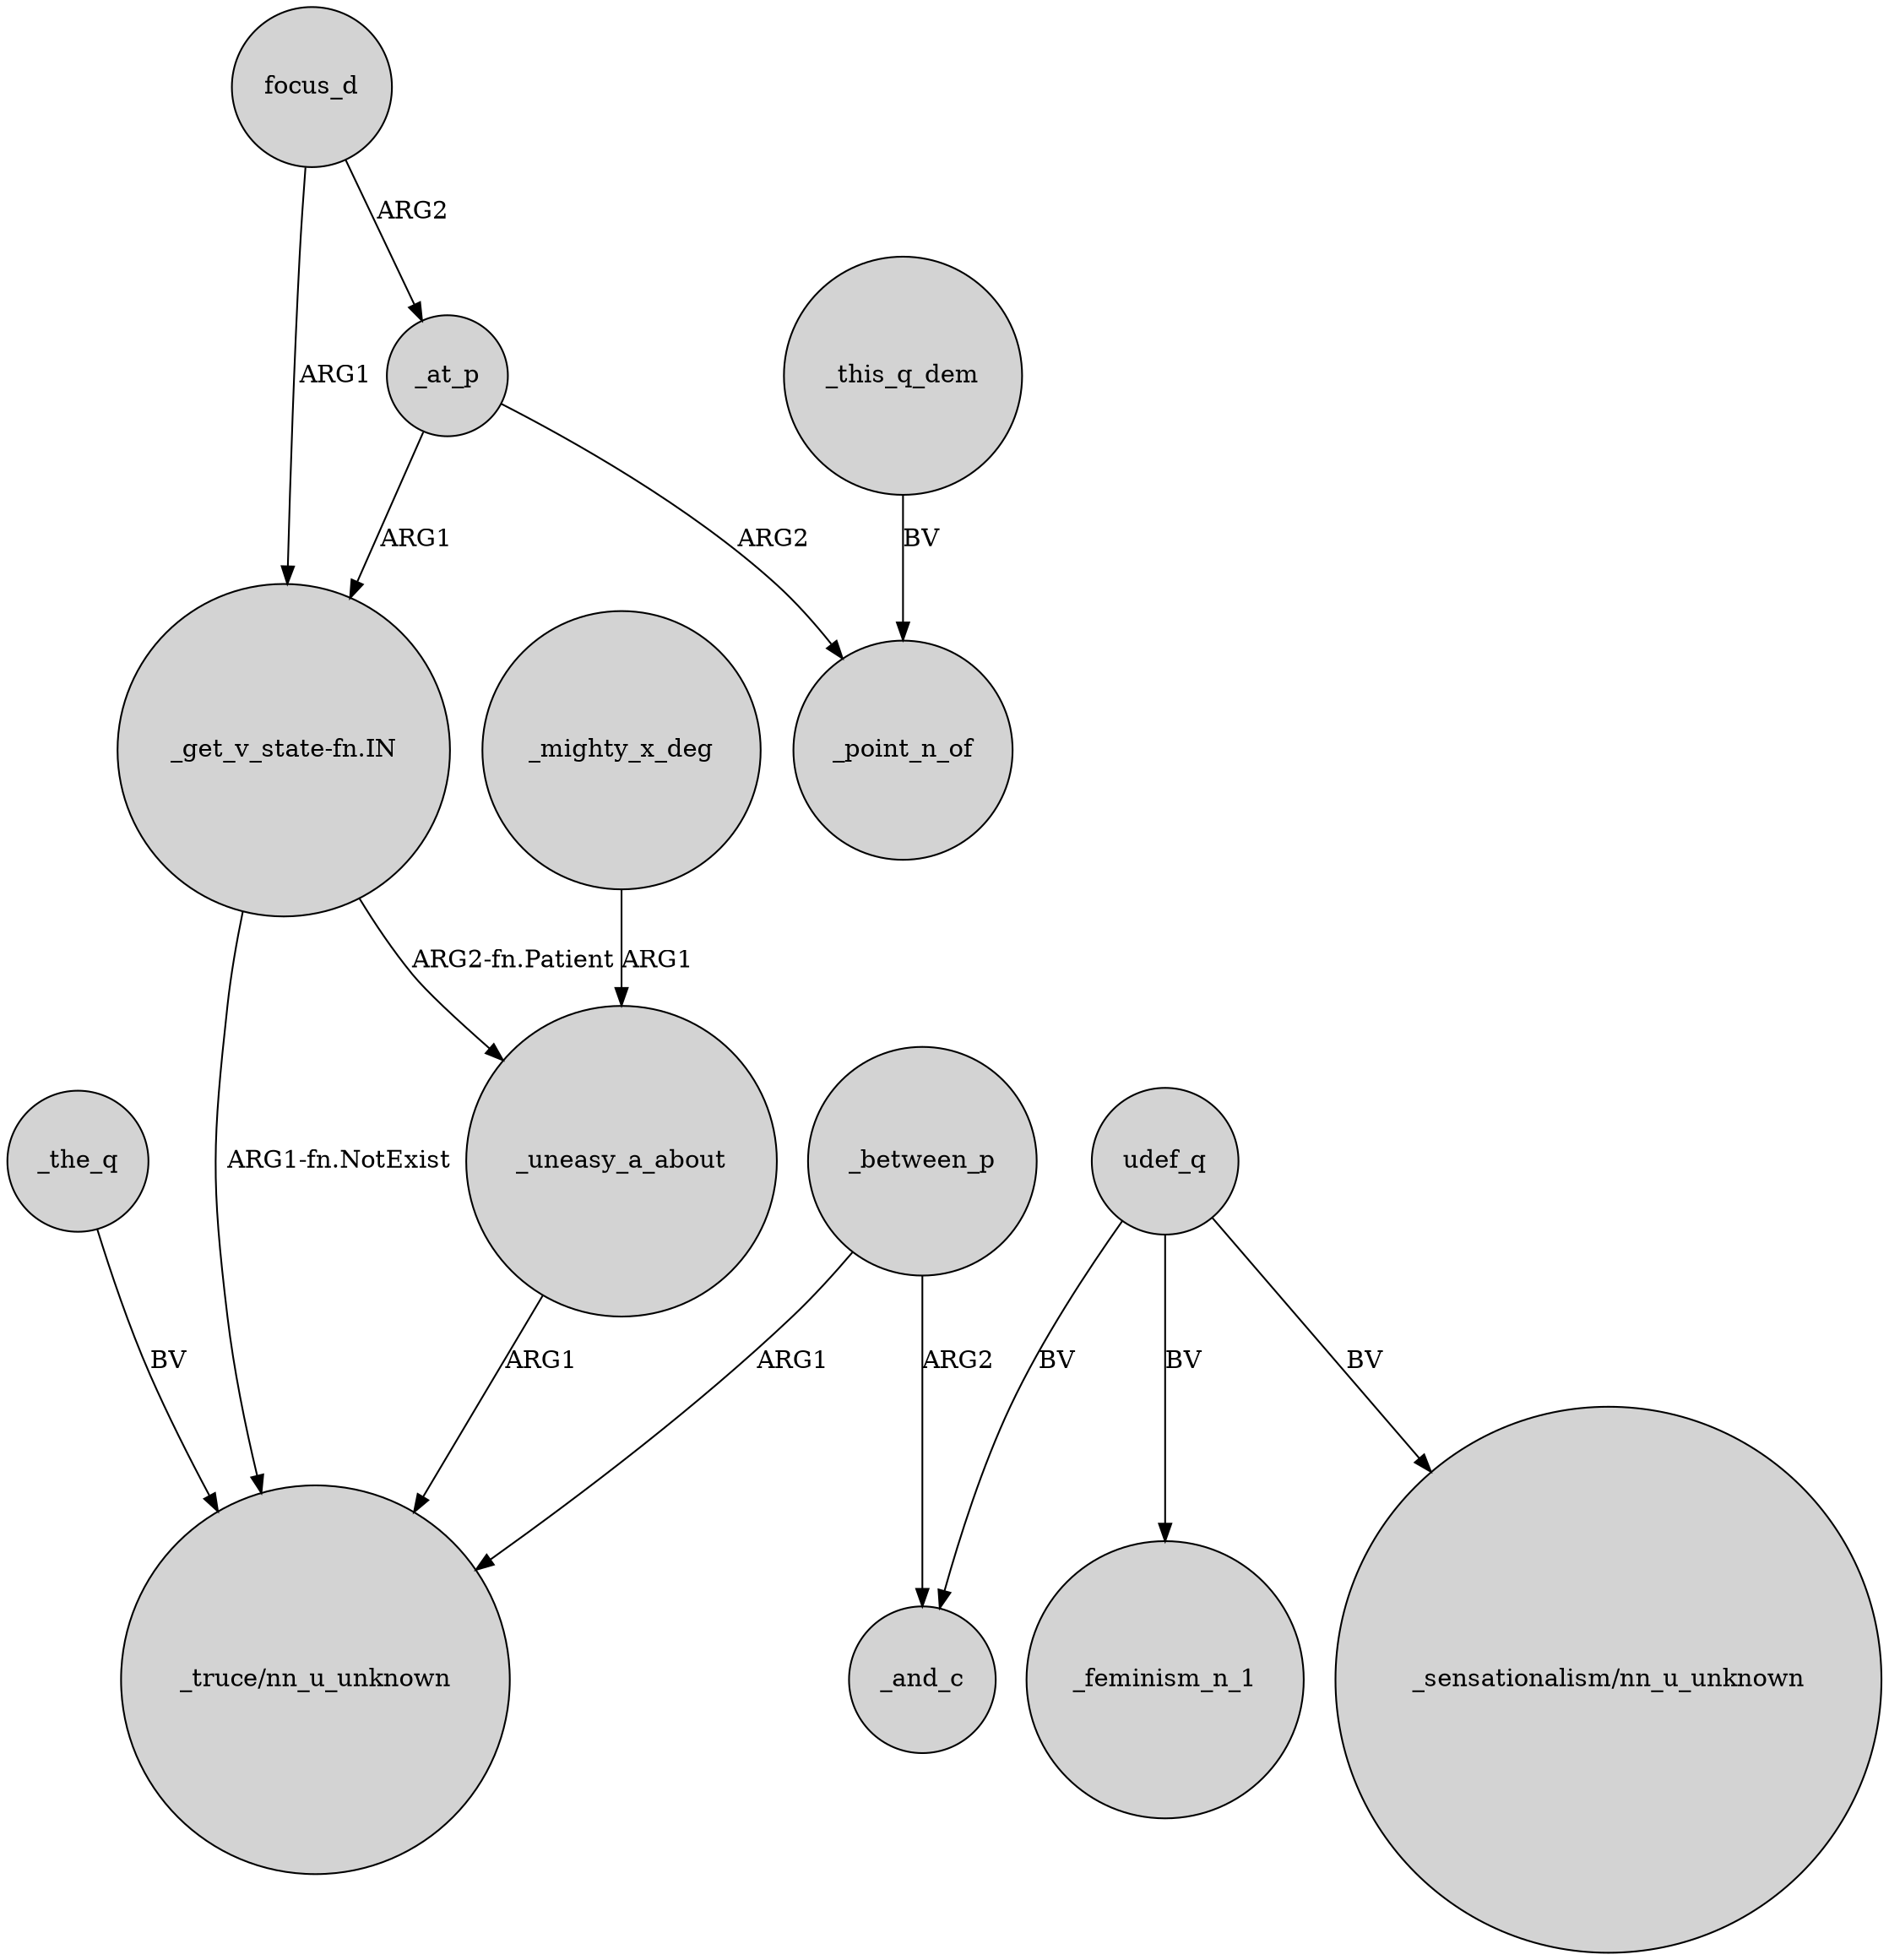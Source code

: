 digraph {
	node [shape=circle style=filled]
	"_get_v_state-fn.IN" -> "_truce/nn_u_unknown" [label="ARG1-fn.NotExist"]
	"_get_v_state-fn.IN" -> _uneasy_a_about [label="ARG2-fn.Patient"]
	_between_p -> "_truce/nn_u_unknown" [label=ARG1]
	_uneasy_a_about -> "_truce/nn_u_unknown" [label=ARG1]
	focus_d -> _at_p [label=ARG2]
	_between_p -> _and_c [label=ARG2]
	udef_q -> _and_c [label=BV]
	_at_p -> _point_n_of [label=ARG2]
	_mighty_x_deg -> _uneasy_a_about [label=ARG1]
	udef_q -> "_sensationalism/nn_u_unknown" [label=BV]
	_at_p -> "_get_v_state-fn.IN" [label=ARG1]
	focus_d -> "_get_v_state-fn.IN" [label=ARG1]
	_this_q_dem -> _point_n_of [label=BV]
	_the_q -> "_truce/nn_u_unknown" [label=BV]
	udef_q -> _feminism_n_1 [label=BV]
}

